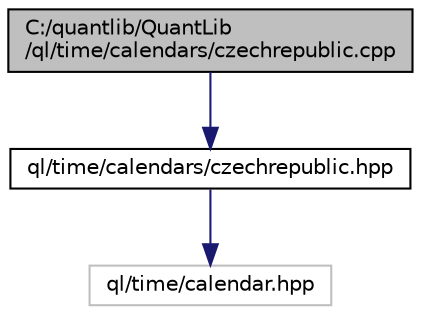 digraph "C:/quantlib/QuantLib/ql/time/calendars/czechrepublic.cpp"
{
  edge [fontname="Helvetica",fontsize="10",labelfontname="Helvetica",labelfontsize="10"];
  node [fontname="Helvetica",fontsize="10",shape=record];
  Node1 [label="C:/quantlib/QuantLib\l/ql/time/calendars/czechrepublic.cpp",height=0.2,width=0.4,color="black", fillcolor="grey75", style="filled", fontcolor="black"];
  Node1 -> Node2 [color="midnightblue",fontsize="10",style="solid",fontname="Helvetica"];
  Node2 [label="ql/time/calendars/czechrepublic.hpp",height=0.2,width=0.4,color="black", fillcolor="white", style="filled",URL="$czechrepublic_8hpp.html",tooltip="Czech calendars. "];
  Node2 -> Node3 [color="midnightblue",fontsize="10",style="solid",fontname="Helvetica"];
  Node3 [label="ql/time/calendar.hpp",height=0.2,width=0.4,color="grey75", fillcolor="white", style="filled"];
}
